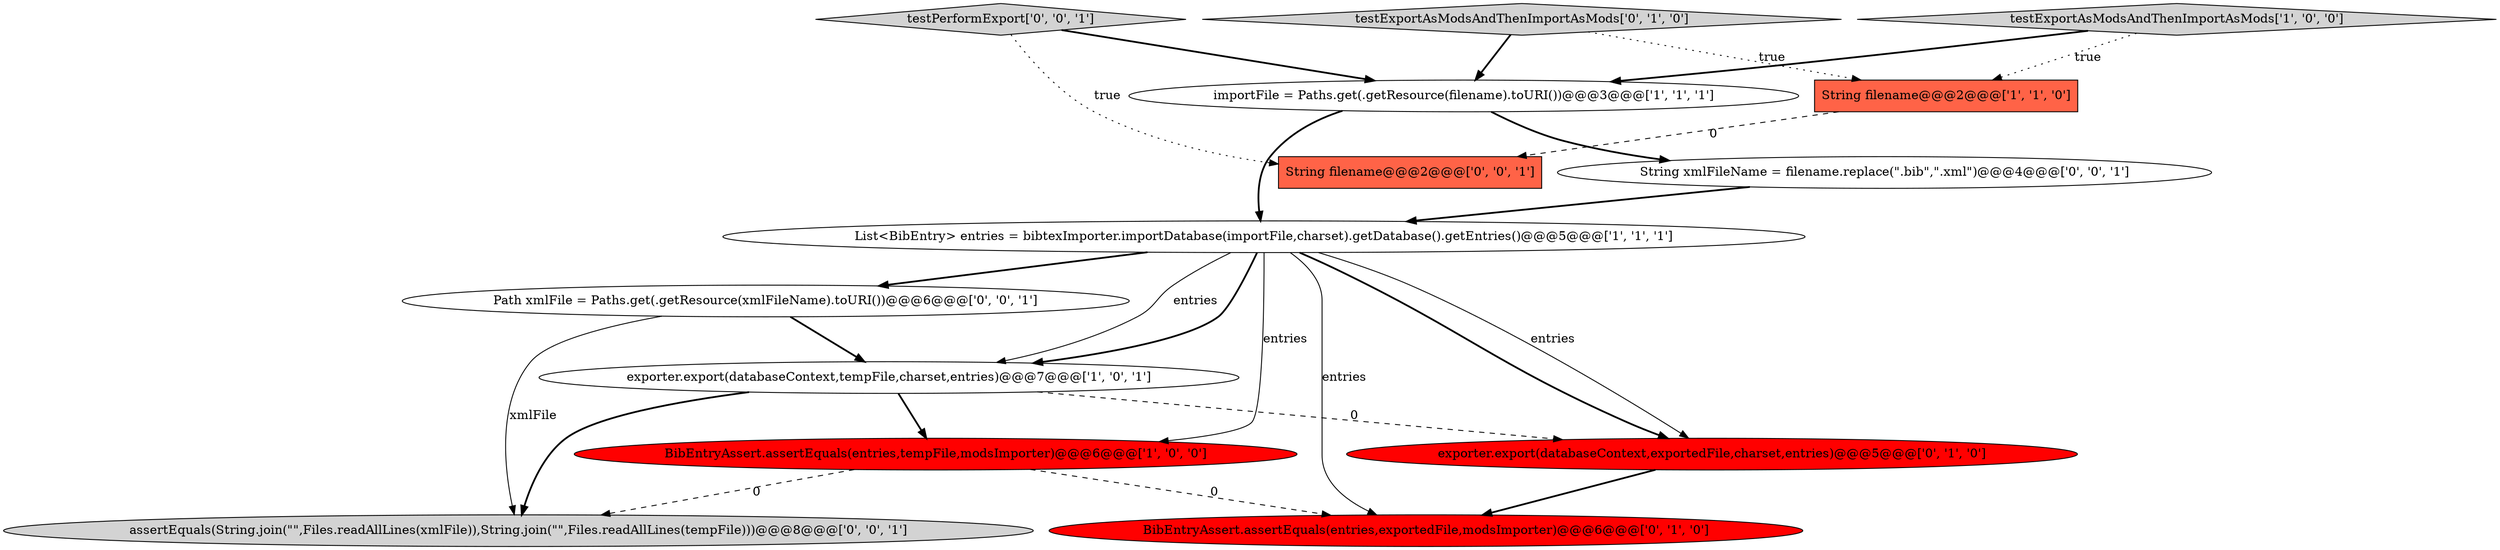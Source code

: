 digraph {
4 [style = filled, label = "BibEntryAssert.assertEquals(entries,tempFile,modsImporter)@@@6@@@['1', '0', '0']", fillcolor = red, shape = ellipse image = "AAA1AAABBB1BBB"];
11 [style = filled, label = "testPerformExport['0', '0', '1']", fillcolor = lightgray, shape = diamond image = "AAA0AAABBB3BBB"];
7 [style = filled, label = "testExportAsModsAndThenImportAsMods['0', '1', '0']", fillcolor = lightgray, shape = diamond image = "AAA0AAABBB2BBB"];
13 [style = filled, label = "Path xmlFile = Paths.get(.getResource(xmlFileName).toURI())@@@6@@@['0', '0', '1']", fillcolor = white, shape = ellipse image = "AAA0AAABBB3BBB"];
1 [style = filled, label = "importFile = Paths.get(.getResource(filename).toURI())@@@3@@@['1', '1', '1']", fillcolor = white, shape = ellipse image = "AAA0AAABBB1BBB"];
3 [style = filled, label = "String filename@@@2@@@['1', '1', '0']", fillcolor = tomato, shape = box image = "AAA0AAABBB1BBB"];
5 [style = filled, label = "exporter.export(databaseContext,tempFile,charset,entries)@@@7@@@['1', '0', '1']", fillcolor = white, shape = ellipse image = "AAA0AAABBB1BBB"];
2 [style = filled, label = "testExportAsModsAndThenImportAsMods['1', '0', '0']", fillcolor = lightgray, shape = diamond image = "AAA0AAABBB1BBB"];
0 [style = filled, label = "List<BibEntry> entries = bibtexImporter.importDatabase(importFile,charset).getDatabase().getEntries()@@@5@@@['1', '1', '1']", fillcolor = white, shape = ellipse image = "AAA0AAABBB1BBB"];
6 [style = filled, label = "BibEntryAssert.assertEquals(entries,exportedFile,modsImporter)@@@6@@@['0', '1', '0']", fillcolor = red, shape = ellipse image = "AAA1AAABBB2BBB"];
8 [style = filled, label = "exporter.export(databaseContext,exportedFile,charset,entries)@@@5@@@['0', '1', '0']", fillcolor = red, shape = ellipse image = "AAA1AAABBB2BBB"];
9 [style = filled, label = "String filename@@@2@@@['0', '0', '1']", fillcolor = tomato, shape = box image = "AAA0AAABBB3BBB"];
10 [style = filled, label = "String xmlFileName = filename.replace(\".bib\",\".xml\")@@@4@@@['0', '0', '1']", fillcolor = white, shape = ellipse image = "AAA0AAABBB3BBB"];
12 [style = filled, label = "assertEquals(String.join(\"\",Files.readAllLines(xmlFile)),String.join(\"\",Files.readAllLines(tempFile)))@@@8@@@['0', '0', '1']", fillcolor = lightgray, shape = ellipse image = "AAA0AAABBB3BBB"];
2->3 [style = dotted, label="true"];
7->1 [style = bold, label=""];
0->13 [style = bold, label=""];
11->1 [style = bold, label=""];
2->1 [style = bold, label=""];
13->12 [style = solid, label="xmlFile"];
11->9 [style = dotted, label="true"];
8->6 [style = bold, label=""];
1->0 [style = bold, label=""];
4->6 [style = dashed, label="0"];
4->12 [style = dashed, label="0"];
0->6 [style = solid, label="entries"];
5->12 [style = bold, label=""];
3->9 [style = dashed, label="0"];
7->3 [style = dotted, label="true"];
0->5 [style = solid, label="entries"];
10->0 [style = bold, label=""];
5->4 [style = bold, label=""];
0->8 [style = bold, label=""];
13->5 [style = bold, label=""];
5->8 [style = dashed, label="0"];
0->4 [style = solid, label="entries"];
1->10 [style = bold, label=""];
0->8 [style = solid, label="entries"];
0->5 [style = bold, label=""];
}
